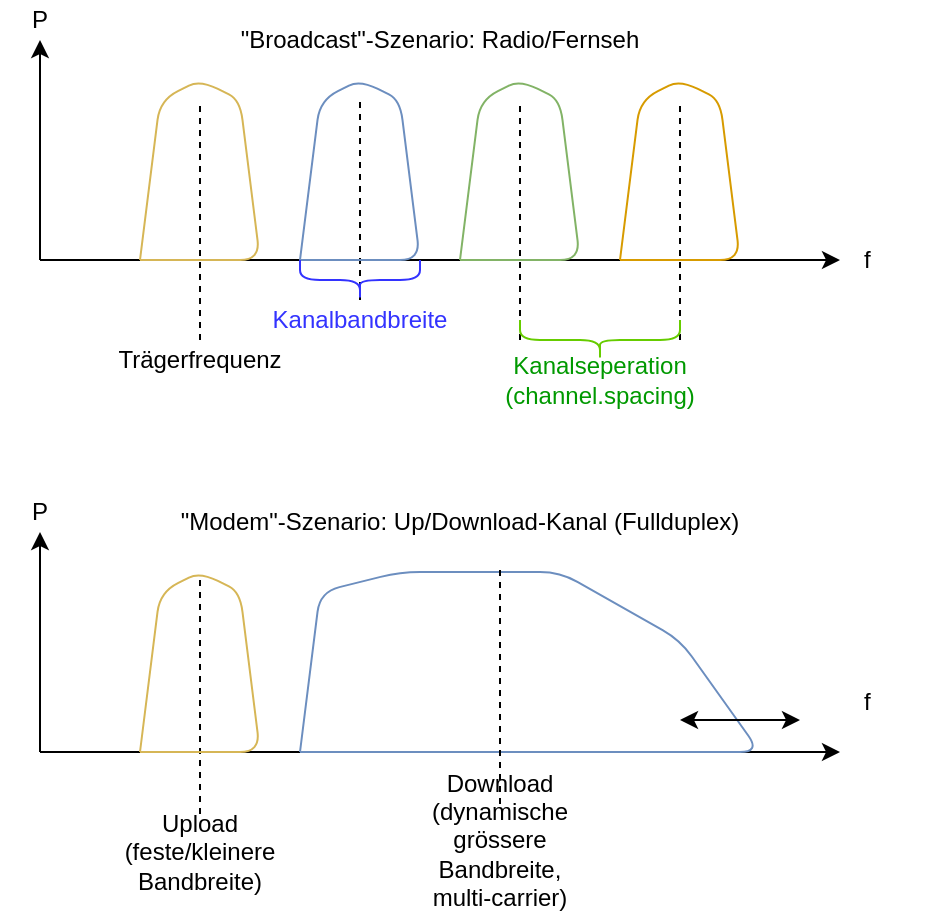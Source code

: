 <mxfile version="13.7.3" type="device"><diagram id="bioGpkZi2wfCoqg6S9k5" name="Seite-1"><mxGraphModel dx="782" dy="580" grid="1" gridSize="10" guides="1" tooltips="1" connect="1" arrows="1" fold="1" page="1" pageScale="1" pageWidth="827" pageHeight="1169" math="0" shadow="0"><root><mxCell id="0"/><mxCell id="1" parent="0"/><mxCell id="p6vBf9-jT5TnOwqC_Sxi-24" value="" style="group" vertex="1" connectable="0" parent="1"><mxGeometry x="100" y="30" width="470" height="200" as="geometry"/></mxCell><mxCell id="p6vBf9-jT5TnOwqC_Sxi-1" value="" style="endArrow=classic;html=1;" edge="1" parent="p6vBf9-jT5TnOwqC_Sxi-24"><mxGeometry width="50" height="50" relative="1" as="geometry"><mxPoint x="20" y="130" as="sourcePoint"/><mxPoint x="420" y="130" as="targetPoint"/></mxGeometry></mxCell><mxCell id="p6vBf9-jT5TnOwqC_Sxi-2" value="" style="endArrow=classic;html=1;" edge="1" parent="p6vBf9-jT5TnOwqC_Sxi-24" target="p6vBf9-jT5TnOwqC_Sxi-3"><mxGeometry width="50" height="50" relative="1" as="geometry"><mxPoint x="20" y="130" as="sourcePoint"/><mxPoint x="20" y="10" as="targetPoint"/></mxGeometry></mxCell><mxCell id="p6vBf9-jT5TnOwqC_Sxi-3" value="P" style="text;html=1;strokeColor=none;fillColor=none;align=center;verticalAlign=middle;whiteSpace=wrap;rounded=0;" vertex="1" parent="p6vBf9-jT5TnOwqC_Sxi-24"><mxGeometry width="40" height="20" as="geometry"/></mxCell><mxCell id="p6vBf9-jT5TnOwqC_Sxi-4" value="f" style="text;html=1;strokeColor=none;fillColor=none;align=left;verticalAlign=middle;whiteSpace=wrap;rounded=0;" vertex="1" parent="p6vBf9-jT5TnOwqC_Sxi-24"><mxGeometry x="430" y="120" width="40" height="20" as="geometry"/></mxCell><mxCell id="p6vBf9-jT5TnOwqC_Sxi-6" value="" style="endArrow=none;dashed=1;html=1;" edge="1" parent="p6vBf9-jT5TnOwqC_Sxi-24"><mxGeometry width="50" height="50" relative="1" as="geometry"><mxPoint x="100" y="170" as="sourcePoint"/><mxPoint x="100" y="50" as="targetPoint"/></mxGeometry></mxCell><mxCell id="p6vBf9-jT5TnOwqC_Sxi-7" value="" style="endArrow=none;dashed=1;html=1;" edge="1" parent="p6vBf9-jT5TnOwqC_Sxi-24" source="p6vBf9-jT5TnOwqC_Sxi-20"><mxGeometry width="50" height="50" relative="1" as="geometry"><mxPoint x="180" y="170" as="sourcePoint"/><mxPoint x="180" y="50" as="targetPoint"/></mxGeometry></mxCell><mxCell id="p6vBf9-jT5TnOwqC_Sxi-8" value="" style="endArrow=none;dashed=1;html=1;" edge="1" parent="p6vBf9-jT5TnOwqC_Sxi-24"><mxGeometry width="50" height="50" relative="1" as="geometry"><mxPoint x="260" y="170" as="sourcePoint"/><mxPoint x="260" y="50" as="targetPoint"/></mxGeometry></mxCell><mxCell id="p6vBf9-jT5TnOwqC_Sxi-9" value="" style="endArrow=none;dashed=1;html=1;" edge="1" parent="p6vBf9-jT5TnOwqC_Sxi-24"><mxGeometry width="50" height="50" relative="1" as="geometry"><mxPoint x="340" y="170" as="sourcePoint"/><mxPoint x="340" y="50" as="targetPoint"/></mxGeometry></mxCell><mxCell id="p6vBf9-jT5TnOwqC_Sxi-10" value="" style="endArrow=none;html=1;fillColor=#fff2cc;sketch=0;orthogonalLoop=0;strokeColor=#d6b656;" edge="1" parent="p6vBf9-jT5TnOwqC_Sxi-24"><mxGeometry width="50" height="50" relative="1" as="geometry"><mxPoint x="70" y="130" as="sourcePoint"/><mxPoint x="70" y="130" as="targetPoint"/><Array as="points"><mxPoint x="80" y="50"/><mxPoint x="100" y="40"/><mxPoint x="120" y="50"/><mxPoint x="130" y="130"/></Array></mxGeometry></mxCell><mxCell id="p6vBf9-jT5TnOwqC_Sxi-14" value="" style="endArrow=none;html=1;fillColor=#dae8fc;sketch=0;orthogonalLoop=0;strokeColor=#6c8ebf;" edge="1" parent="p6vBf9-jT5TnOwqC_Sxi-24"><mxGeometry width="50" height="50" relative="1" as="geometry"><mxPoint x="150" y="130" as="sourcePoint"/><mxPoint x="150" y="130" as="targetPoint"/><Array as="points"><mxPoint x="160" y="50"/><mxPoint x="180" y="40"/><mxPoint x="200" y="50"/><mxPoint x="210" y="130"/></Array></mxGeometry></mxCell><mxCell id="p6vBf9-jT5TnOwqC_Sxi-16" value="" style="endArrow=none;html=1;fillColor=#d5e8d4;sketch=0;orthogonalLoop=0;strokeColor=#82b366;" edge="1" parent="p6vBf9-jT5TnOwqC_Sxi-24"><mxGeometry width="50" height="50" relative="1" as="geometry"><mxPoint x="230" y="130" as="sourcePoint"/><mxPoint x="230" y="130" as="targetPoint"/><Array as="points"><mxPoint x="240" y="50"/><mxPoint x="260" y="40"/><mxPoint x="280" y="50"/><mxPoint x="290" y="130"/></Array></mxGeometry></mxCell><mxCell id="p6vBf9-jT5TnOwqC_Sxi-17" value="" style="endArrow=none;html=1;fillColor=#ffe6cc;sketch=0;orthogonalLoop=0;strokeColor=#d79b00;" edge="1" parent="p6vBf9-jT5TnOwqC_Sxi-24"><mxGeometry width="50" height="50" relative="1" as="geometry"><mxPoint x="310" y="130" as="sourcePoint"/><mxPoint x="310" y="130" as="targetPoint"/><Array as="points"><mxPoint x="320" y="50"/><mxPoint x="340" y="40"/><mxPoint x="360" y="50"/><mxPoint x="370" y="130"/></Array></mxGeometry></mxCell><mxCell id="p6vBf9-jT5TnOwqC_Sxi-18" value="Trägerfrequenz" style="text;html=1;strokeColor=none;fillColor=none;align=center;verticalAlign=middle;whiteSpace=wrap;rounded=0;" vertex="1" parent="p6vBf9-jT5TnOwqC_Sxi-24"><mxGeometry x="80" y="170" width="40" height="20" as="geometry"/></mxCell><mxCell id="p6vBf9-jT5TnOwqC_Sxi-19" value="" style="shape=curlyBracket;whiteSpace=wrap;html=1;rounded=1;align=left;rotation=-90;fillColor=#0050ef;fontColor=#ffffff;strokeColor=#3333FF;" vertex="1" parent="p6vBf9-jT5TnOwqC_Sxi-24"><mxGeometry x="170" y="110" width="20" height="60" as="geometry"/></mxCell><mxCell id="p6vBf9-jT5TnOwqC_Sxi-20" value="Kanalbandbreite" style="text;html=1;align=center;verticalAlign=middle;whiteSpace=wrap;rounded=0;fontColor=#3333FF;" vertex="1" parent="p6vBf9-jT5TnOwqC_Sxi-24"><mxGeometry x="160" y="150" width="40" height="20" as="geometry"/></mxCell><mxCell id="p6vBf9-jT5TnOwqC_Sxi-21" value="" style="endArrow=none;dashed=1;html=1;" edge="1" parent="p6vBf9-jT5TnOwqC_Sxi-24" target="p6vBf9-jT5TnOwqC_Sxi-20"><mxGeometry width="50" height="50" relative="1" as="geometry"><mxPoint x="180" y="170" as="sourcePoint"/><mxPoint x="180" y="50" as="targetPoint"/></mxGeometry></mxCell><mxCell id="p6vBf9-jT5TnOwqC_Sxi-22" value="" style="shape=curlyBracket;whiteSpace=wrap;html=1;rounded=1;fontColor=#3333FF;align=left;rotation=-90;strokeColor=#66CC00;" vertex="1" parent="p6vBf9-jT5TnOwqC_Sxi-24"><mxGeometry x="290" y="130" width="20" height="80" as="geometry"/></mxCell><mxCell id="p6vBf9-jT5TnOwqC_Sxi-23" value="Kanalseperation&lt;br&gt;(channel.spacing)" style="text;html=1;align=center;verticalAlign=middle;whiteSpace=wrap;rounded=0;fontColor=#009900;" vertex="1" parent="p6vBf9-jT5TnOwqC_Sxi-24"><mxGeometry x="280" y="180" width="40" height="20" as="geometry"/></mxCell><mxCell id="p6vBf9-jT5TnOwqC_Sxi-65" value="&quot;Broadcast&quot;-Szenario: Radio/Fernseh" style="text;html=1;strokeColor=none;fillColor=none;align=center;verticalAlign=middle;whiteSpace=wrap;rounded=0;" vertex="1" parent="p6vBf9-jT5TnOwqC_Sxi-24"><mxGeometry x="100" y="10" width="240" height="20" as="geometry"/></mxCell><mxCell id="p6vBf9-jT5TnOwqC_Sxi-46" value="" style="endArrow=classic;html=1;" edge="1" parent="1"><mxGeometry width="50" height="50" relative="1" as="geometry"><mxPoint x="120" y="406" as="sourcePoint"/><mxPoint x="520" y="406" as="targetPoint"/></mxGeometry></mxCell><mxCell id="p6vBf9-jT5TnOwqC_Sxi-47" value="" style="endArrow=classic;html=1;" edge="1" parent="1" target="p6vBf9-jT5TnOwqC_Sxi-48"><mxGeometry width="50" height="50" relative="1" as="geometry"><mxPoint x="120" y="406" as="sourcePoint"/><mxPoint x="120" y="286" as="targetPoint"/></mxGeometry></mxCell><mxCell id="p6vBf9-jT5TnOwqC_Sxi-48" value="P" style="text;html=1;strokeColor=none;fillColor=none;align=center;verticalAlign=middle;whiteSpace=wrap;rounded=0;" vertex="1" parent="1"><mxGeometry x="100" y="276" width="40" height="20" as="geometry"/></mxCell><mxCell id="p6vBf9-jT5TnOwqC_Sxi-49" value="f" style="text;html=1;strokeColor=none;fillColor=none;align=left;verticalAlign=middle;whiteSpace=wrap;rounded=0;" vertex="1" parent="1"><mxGeometry x="530" y="371" width="40" height="20" as="geometry"/></mxCell><mxCell id="p6vBf9-jT5TnOwqC_Sxi-50" value="" style="endArrow=none;dashed=1;html=1;" edge="1" parent="1"><mxGeometry width="50" height="50" relative="1" as="geometry"><mxPoint x="200" y="437" as="sourcePoint"/><mxPoint x="200" y="317" as="targetPoint"/></mxGeometry></mxCell><mxCell id="p6vBf9-jT5TnOwqC_Sxi-54" value="" style="endArrow=none;html=1;fillColor=#fff2cc;sketch=0;orthogonalLoop=0;strokeColor=#d6b656;" edge="1" parent="1"><mxGeometry width="50" height="50" relative="1" as="geometry"><mxPoint x="170" y="406" as="sourcePoint"/><mxPoint x="170" y="406" as="targetPoint"/><Array as="points"><mxPoint x="180" y="326"/><mxPoint x="200" y="316"/><mxPoint x="220" y="326"/><mxPoint x="230" y="406"/></Array></mxGeometry></mxCell><mxCell id="p6vBf9-jT5TnOwqC_Sxi-55" value="" style="endArrow=none;html=1;fillColor=#dae8fc;sketch=0;orthogonalLoop=0;strokeColor=#6c8ebf;" edge="1" parent="1"><mxGeometry width="50" height="50" relative="1" as="geometry"><mxPoint x="250" y="406" as="sourcePoint"/><mxPoint x="250" y="406" as="targetPoint"/><Array as="points"><mxPoint x="260" y="326"/><mxPoint x="300" y="316"/><mxPoint x="380" y="316"/><mxPoint x="440" y="350"/><mxPoint x="480" y="406"/></Array></mxGeometry></mxCell><mxCell id="p6vBf9-jT5TnOwqC_Sxi-58" value="Upload&lt;br&gt;(feste/kleinere&lt;br&gt;Bandbreite)" style="text;html=1;strokeColor=none;fillColor=none;align=center;verticalAlign=middle;whiteSpace=wrap;rounded=0;" vertex="1" parent="1"><mxGeometry x="180" y="446" width="40" height="20" as="geometry"/></mxCell><mxCell id="p6vBf9-jT5TnOwqC_Sxi-61" value="" style="endArrow=none;dashed=1;html=1;" edge="1" parent="1"><mxGeometry width="50" height="50" relative="1" as="geometry"><mxPoint x="280" y="446" as="sourcePoint"/><mxPoint x="280" y="446" as="targetPoint"/></mxGeometry></mxCell><mxCell id="p6vBf9-jT5TnOwqC_Sxi-86" value="&quot;Modem&quot;-Szenario: Up/Download-Kanal (Fullduplex)" style="text;html=1;strokeColor=none;fillColor=none;align=center;verticalAlign=middle;whiteSpace=wrap;rounded=0;fontColor=#000000;" vertex="1" parent="1"><mxGeometry x="140" y="281" width="380" height="20" as="geometry"/></mxCell><mxCell id="p6vBf9-jT5TnOwqC_Sxi-87" style="edgeStyle=orthogonalEdgeStyle;rounded=0;sketch=0;orthogonalLoop=1;jettySize=auto;html=1;exitX=0.5;exitY=1;exitDx=0;exitDy=0;fontColor=#000000;" edge="1" parent="1" source="p6vBf9-jT5TnOwqC_Sxi-58" target="p6vBf9-jT5TnOwqC_Sxi-58"><mxGeometry relative="1" as="geometry"/></mxCell><mxCell id="p6vBf9-jT5TnOwqC_Sxi-88" value="" style="endArrow=none;dashed=1;html=1;" edge="1" parent="1"><mxGeometry width="50" height="50" relative="1" as="geometry"><mxPoint x="350" y="432" as="sourcePoint"/><mxPoint x="350" y="312" as="targetPoint"/></mxGeometry></mxCell><mxCell id="p6vBf9-jT5TnOwqC_Sxi-89" value="" style="endArrow=classic;startArrow=classic;html=1;fontColor=#000000;" edge="1" parent="1"><mxGeometry width="50" height="50" relative="1" as="geometry"><mxPoint x="440" y="390" as="sourcePoint"/><mxPoint x="500" y="390" as="targetPoint"/></mxGeometry></mxCell><mxCell id="p6vBf9-jT5TnOwqC_Sxi-90" value="Download&lt;br&gt;(dynamische grössere Bandbreite, multi-carrier)" style="text;html=1;strokeColor=none;fillColor=none;align=center;verticalAlign=middle;whiteSpace=wrap;rounded=0;fontColor=#000000;" vertex="1" parent="1"><mxGeometry x="330" y="440" width="40" height="20" as="geometry"/></mxCell></root></mxGraphModel></diagram></mxfile>